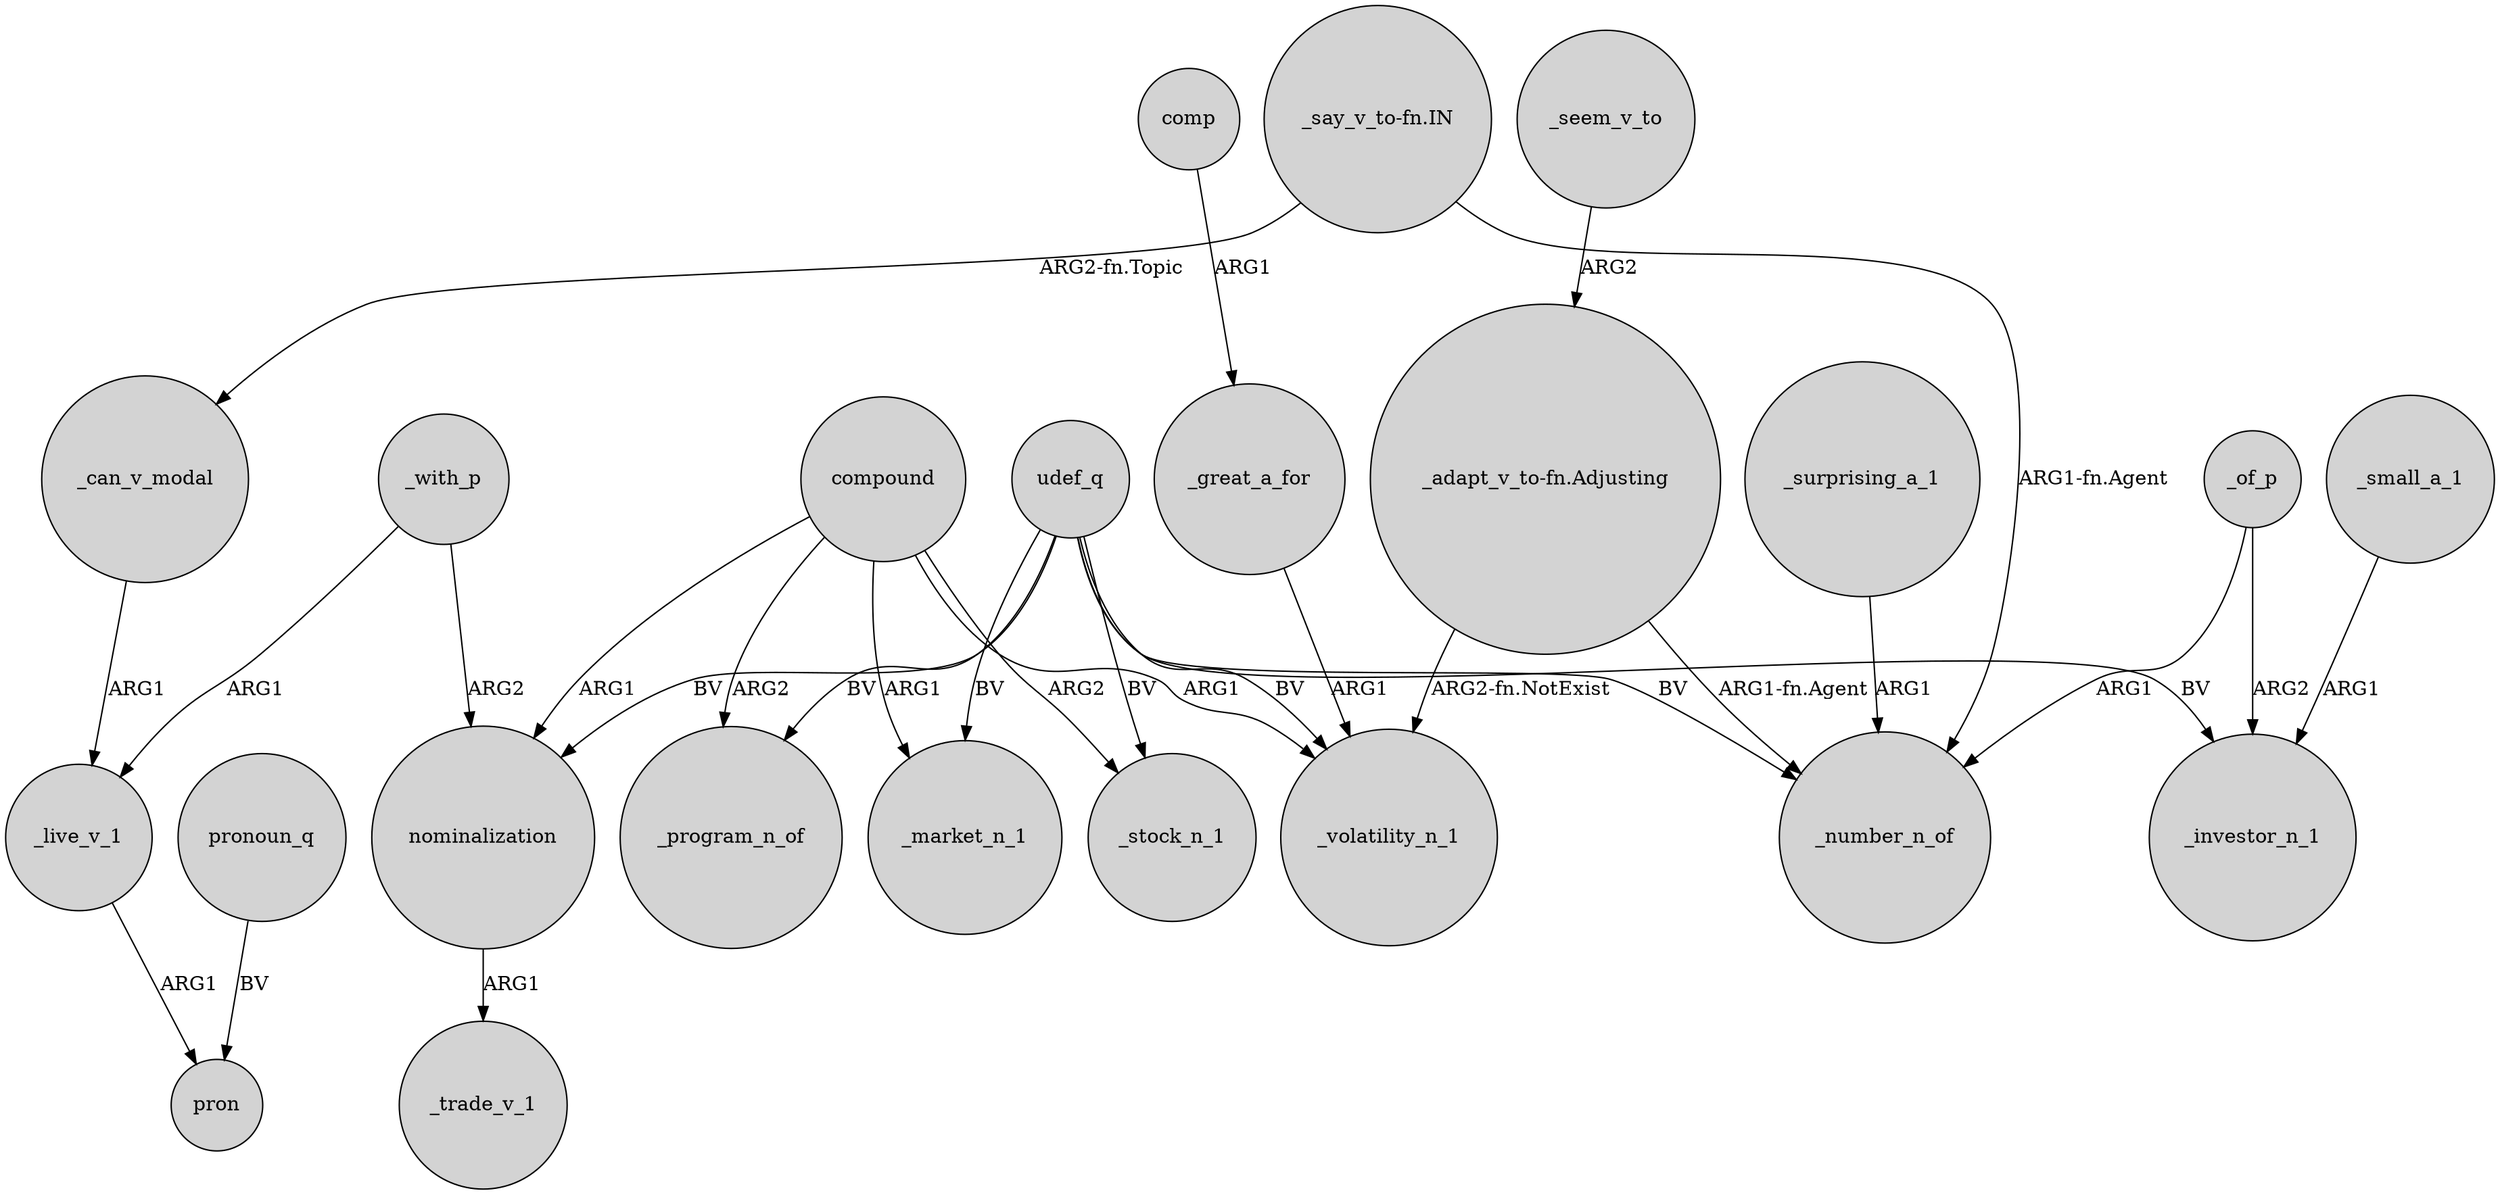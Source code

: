 digraph {
	node [shape=circle style=filled]
	_can_v_modal -> _live_v_1 [label=ARG1]
	"_say_v_to-fn.IN" -> _number_n_of [label="ARG1-fn.Agent"]
	compound -> _program_n_of [label=ARG2]
	udef_q -> _number_n_of [label=BV]
	_great_a_for -> _volatility_n_1 [label=ARG1]
	udef_q -> _volatility_n_1 [label=BV]
	udef_q -> _investor_n_1 [label=BV]
	_with_p -> nominalization [label=ARG2]
	_live_v_1 -> pron [label=ARG1]
	udef_q -> _program_n_of [label=BV]
	udef_q -> _market_n_1 [label=BV]
	_seem_v_to -> "_adapt_v_to-fn.Adjusting" [label=ARG2]
	nominalization -> _trade_v_1 [label=ARG1]
	comp -> _great_a_for [label=ARG1]
	_small_a_1 -> _investor_n_1 [label=ARG1]
	compound -> _stock_n_1 [label=ARG2]
	pronoun_q -> pron [label=BV]
	_of_p -> _investor_n_1 [label=ARG2]
	_of_p -> _number_n_of [label=ARG1]
	udef_q -> _stock_n_1 [label=BV]
	_surprising_a_1 -> _number_n_of [label=ARG1]
	_with_p -> _live_v_1 [label=ARG1]
	"_adapt_v_to-fn.Adjusting" -> _number_n_of [label="ARG1-fn.Agent"]
	compound -> _volatility_n_1 [label=ARG1]
	udef_q -> nominalization [label=BV]
	compound -> _market_n_1 [label=ARG1]
	"_adapt_v_to-fn.Adjusting" -> _volatility_n_1 [label="ARG2-fn.NotExist"]
	"_say_v_to-fn.IN" -> _can_v_modal [label="ARG2-fn.Topic"]
	compound -> nominalization [label=ARG1]
}
